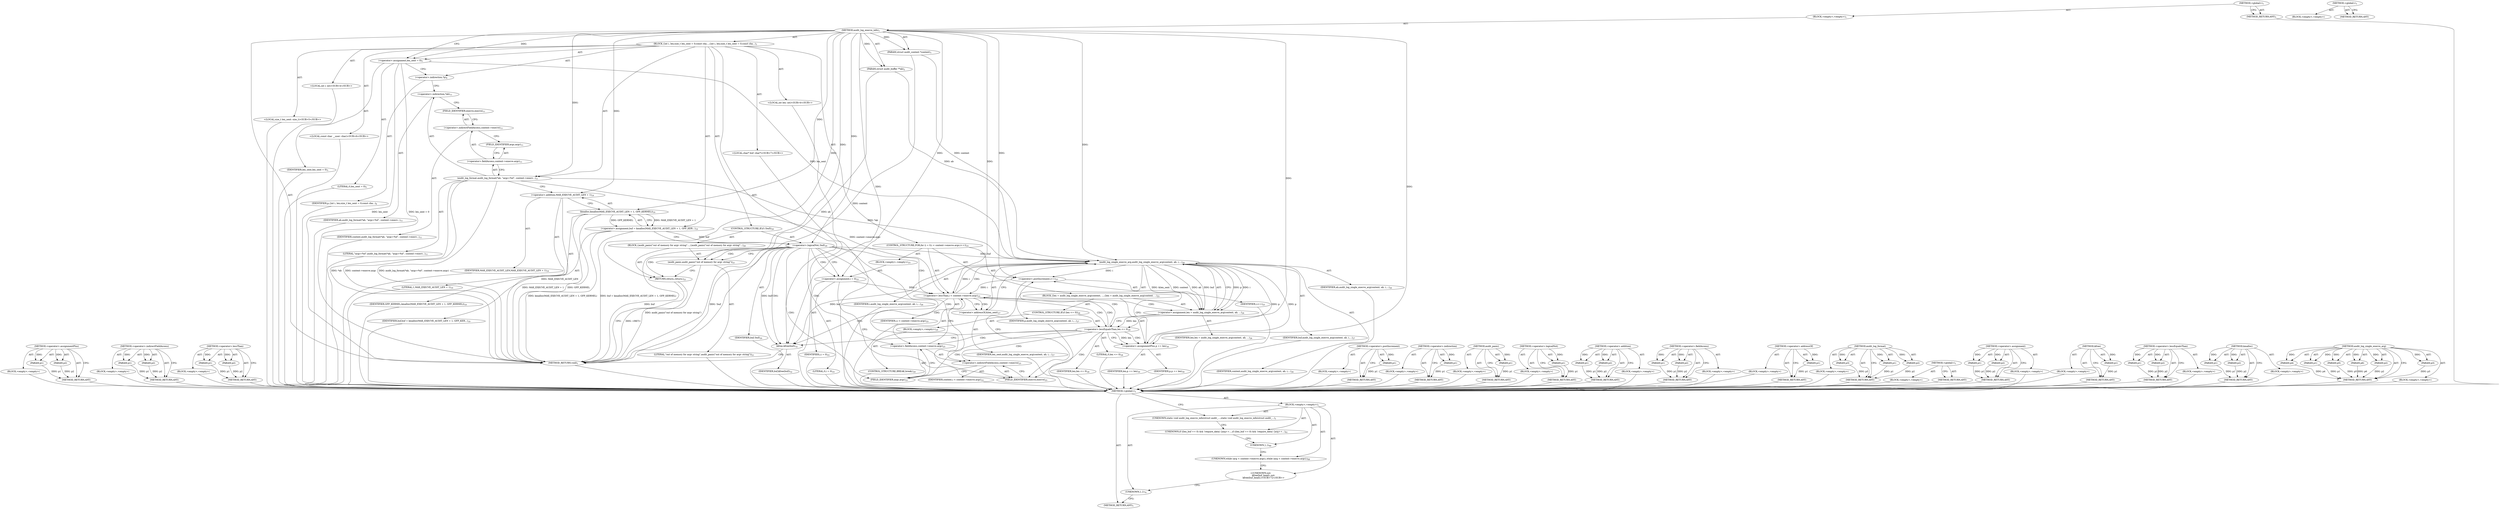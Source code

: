 digraph "&lt;global&gt;" {
vulnerable_182 [label=<(METHOD,&lt;operator&gt;.assignmentPlus)>];
vulnerable_183 [label=<(PARAM,p1)>];
vulnerable_184 [label=<(PARAM,p2)>];
vulnerable_185 [label=<(BLOCK,&lt;empty&gt;,&lt;empty&gt;)>];
vulnerable_186 [label=<(METHOD_RETURN,ANY)>];
vulnerable_132 [label=<(METHOD,&lt;operator&gt;.indirectFieldAccess)>];
vulnerable_133 [label=<(PARAM,p1)>];
vulnerable_134 [label=<(PARAM,p2)>];
vulnerable_135 [label=<(BLOCK,&lt;empty&gt;,&lt;empty&gt;)>];
vulnerable_136 [label=<(METHOD_RETURN,ANY)>];
vulnerable_155 [label=<(METHOD,&lt;operator&gt;.lessThan)>];
vulnerable_156 [label=<(PARAM,p1)>];
vulnerable_157 [label=<(PARAM,p2)>];
vulnerable_158 [label=<(BLOCK,&lt;empty&gt;,&lt;empty&gt;)>];
vulnerable_159 [label=<(METHOD_RETURN,ANY)>];
vulnerable_6 [label=<(METHOD,&lt;global&gt;)<SUB>1</SUB>>];
vulnerable_7 [label=<(BLOCK,&lt;empty&gt;,&lt;empty&gt;)<SUB>1</SUB>>];
vulnerable_8 [label=<(METHOD,audit_log_execve_info)<SUB>1</SUB>>];
vulnerable_9 [label=<(PARAM,struct audit_context *context)<SUB>1</SUB>>];
vulnerable_10 [label=<(PARAM,struct audit_buffer **ab)<SUB>2</SUB>>];
vulnerable_11 [label=<(BLOCK,{
	int i, len;
	size_t len_sent = 0;
	const cha...,{
	int i, len;
	size_t len_sent = 0;
	const cha...)<SUB>3</SUB>>];
vulnerable_12 [label="<(LOCAL,int i: int)<SUB>4</SUB>>"];
vulnerable_13 [label="<(LOCAL,int len: int)<SUB>4</SUB>>"];
vulnerable_14 [label="<(LOCAL,size_t len_sent: size_t)<SUB>5</SUB>>"];
vulnerable_15 [label=<(&lt;operator&gt;.assignment,len_sent = 0)<SUB>5</SUB>>];
vulnerable_16 [label=<(IDENTIFIER,len_sent,len_sent = 0)<SUB>5</SUB>>];
vulnerable_17 [label=<(LITERAL,0,len_sent = 0)<SUB>5</SUB>>];
vulnerable_18 [label="<(LOCAL,const char __user: char)<SUB>6</SUB>>"];
vulnerable_19 [label=<(&lt;operator&gt;.indirection,*p)<SUB>6</SUB>>];
vulnerable_20 [label=<(IDENTIFIER,p,{
	int i, len;
	size_t len_sent = 0;
	const cha...)<SUB>6</SUB>>];
vulnerable_21 [label="<(LOCAL,char* buf: char*)<SUB>7</SUB>>"];
vulnerable_22 [label=<(audit_log_format,audit_log_format(*ab, &quot;argc=%d&quot;, context-&gt;execv...)<SUB>11</SUB>>];
vulnerable_23 [label=<(&lt;operator&gt;.indirection,*ab)<SUB>11</SUB>>];
vulnerable_24 [label=<(IDENTIFIER,ab,audit_log_format(*ab, &quot;argc=%d&quot;, context-&gt;execv...)<SUB>11</SUB>>];
vulnerable_25 [label=<(LITERAL,&quot;argc=%d&quot;,audit_log_format(*ab, &quot;argc=%d&quot;, context-&gt;execv...)<SUB>11</SUB>>];
vulnerable_26 [label=<(&lt;operator&gt;.fieldAccess,context-&gt;execve.argc)<SUB>11</SUB>>];
vulnerable_27 [label=<(&lt;operator&gt;.indirectFieldAccess,context-&gt;execve)<SUB>11</SUB>>];
vulnerable_28 [label=<(IDENTIFIER,context,audit_log_format(*ab, &quot;argc=%d&quot;, context-&gt;execv...)<SUB>11</SUB>>];
vulnerable_29 [label=<(FIELD_IDENTIFIER,execve,execve)<SUB>11</SUB>>];
vulnerable_30 [label=<(FIELD_IDENTIFIER,argc,argc)<SUB>11</SUB>>];
vulnerable_31 [label=<(&lt;operator&gt;.assignment,buf = kmalloc(MAX_EXECVE_AUDIT_LEN + 1, GFP_KER...)<SUB>19</SUB>>];
vulnerable_32 [label=<(IDENTIFIER,buf,buf = kmalloc(MAX_EXECVE_AUDIT_LEN + 1, GFP_KER...)<SUB>19</SUB>>];
vulnerable_33 [label=<(kmalloc,kmalloc(MAX_EXECVE_AUDIT_LEN + 1, GFP_KERNEL))<SUB>19</SUB>>];
vulnerable_34 [label=<(&lt;operator&gt;.addition,MAX_EXECVE_AUDIT_LEN + 1)<SUB>19</SUB>>];
vulnerable_35 [label=<(IDENTIFIER,MAX_EXECVE_AUDIT_LEN,MAX_EXECVE_AUDIT_LEN + 1)<SUB>19</SUB>>];
vulnerable_36 [label=<(LITERAL,1,MAX_EXECVE_AUDIT_LEN + 1)<SUB>19</SUB>>];
vulnerable_37 [label=<(IDENTIFIER,GFP_KERNEL,kmalloc(MAX_EXECVE_AUDIT_LEN + 1, GFP_KERNEL))<SUB>19</SUB>>];
vulnerable_38 [label=<(CONTROL_STRUCTURE,IF,if (!buf))<SUB>20</SUB>>];
vulnerable_39 [label=<(&lt;operator&gt;.logicalNot,!buf)<SUB>20</SUB>>];
vulnerable_40 [label=<(IDENTIFIER,buf,!buf)<SUB>20</SUB>>];
vulnerable_41 [label=<(BLOCK,{
		audit_panic(&quot;out of memory for argv string&quot;...,{
		audit_panic(&quot;out of memory for argv string&quot;...)<SUB>20</SUB>>];
vulnerable_42 [label=<(audit_panic,audit_panic(&quot;out of memory for argv string&quot;))<SUB>21</SUB>>];
vulnerable_43 [label=<(LITERAL,&quot;out of memory for argv string&quot;,audit_panic(&quot;out of memory for argv string&quot;))<SUB>21</SUB>>];
vulnerable_44 [label=<(RETURN,return;,return;)<SUB>22</SUB>>];
vulnerable_45 [label=<(CONTROL_STRUCTURE,FOR,for (i = 0;i &lt; context-&gt;execve.argc;i++))<SUB>25</SUB>>];
vulnerable_46 [label=<(BLOCK,&lt;empty&gt;,&lt;empty&gt;)<SUB>25</SUB>>];
vulnerable_47 [label=<(&lt;operator&gt;.assignment,i = 0)<SUB>25</SUB>>];
vulnerable_48 [label=<(IDENTIFIER,i,i = 0)<SUB>25</SUB>>];
vulnerable_49 [label=<(LITERAL,0,i = 0)<SUB>25</SUB>>];
vulnerable_50 [label=<(&lt;operator&gt;.lessThan,i &lt; context-&gt;execve.argc)<SUB>25</SUB>>];
vulnerable_51 [label=<(IDENTIFIER,i,i &lt; context-&gt;execve.argc)<SUB>25</SUB>>];
vulnerable_52 [label=<(&lt;operator&gt;.fieldAccess,context-&gt;execve.argc)<SUB>25</SUB>>];
vulnerable_53 [label=<(&lt;operator&gt;.indirectFieldAccess,context-&gt;execve)<SUB>25</SUB>>];
vulnerable_54 [label=<(IDENTIFIER,context,i &lt; context-&gt;execve.argc)<SUB>25</SUB>>];
vulnerable_55 [label=<(FIELD_IDENTIFIER,execve,execve)<SUB>25</SUB>>];
vulnerable_56 [label=<(FIELD_IDENTIFIER,argc,argc)<SUB>25</SUB>>];
vulnerable_57 [label=<(&lt;operator&gt;.postIncrement,i++)<SUB>25</SUB>>];
vulnerable_58 [label=<(IDENTIFIER,i,i++)<SUB>25</SUB>>];
vulnerable_59 [label=<(BLOCK,{
		len = audit_log_single_execve_arg(context, ...,{
		len = audit_log_single_execve_arg(context, ...)<SUB>25</SUB>>];
vulnerable_60 [label=<(&lt;operator&gt;.assignment,len = audit_log_single_execve_arg(context, ab, ...)<SUB>26</SUB>>];
vulnerable_61 [label=<(IDENTIFIER,len,len = audit_log_single_execve_arg(context, ab, ...)<SUB>26</SUB>>];
vulnerable_62 [label=<(audit_log_single_execve_arg,audit_log_single_execve_arg(context, ab, i,
			...)<SUB>26</SUB>>];
vulnerable_63 [label=<(IDENTIFIER,context,audit_log_single_execve_arg(context, ab, i,
			...)<SUB>26</SUB>>];
vulnerable_64 [label=<(IDENTIFIER,ab,audit_log_single_execve_arg(context, ab, i,
			...)<SUB>26</SUB>>];
vulnerable_65 [label=<(IDENTIFIER,i,audit_log_single_execve_arg(context, ab, i,
			...)<SUB>26</SUB>>];
vulnerable_66 [label=<(&lt;operator&gt;.addressOf,&amp;len_sent)<SUB>27</SUB>>];
vulnerable_67 [label=<(IDENTIFIER,len_sent,audit_log_single_execve_arg(context, ab, i,
			...)<SUB>27</SUB>>];
vulnerable_68 [label=<(IDENTIFIER,p,audit_log_single_execve_arg(context, ab, i,
			...)<SUB>27</SUB>>];
vulnerable_69 [label=<(IDENTIFIER,buf,audit_log_single_execve_arg(context, ab, i,
			...)<SUB>27</SUB>>];
vulnerable_70 [label=<(CONTROL_STRUCTURE,IF,if (len &lt;= 0))<SUB>28</SUB>>];
vulnerable_71 [label=<(&lt;operator&gt;.lessEqualsThan,len &lt;= 0)<SUB>28</SUB>>];
vulnerable_72 [label=<(IDENTIFIER,len,len &lt;= 0)<SUB>28</SUB>>];
vulnerable_73 [label=<(LITERAL,0,len &lt;= 0)<SUB>28</SUB>>];
vulnerable_74 [label=<(BLOCK,&lt;empty&gt;,&lt;empty&gt;)<SUB>29</SUB>>];
vulnerable_75 [label=<(CONTROL_STRUCTURE,BREAK,break;)<SUB>29</SUB>>];
vulnerable_76 [label=<(&lt;operator&gt;.assignmentPlus,p += len)<SUB>30</SUB>>];
vulnerable_77 [label=<(IDENTIFIER,p,p += len)<SUB>30</SUB>>];
vulnerable_78 [label=<(IDENTIFIER,len,p += len)<SUB>30</SUB>>];
vulnerable_79 [label=<(kfree,kfree(buf))<SUB>32</SUB>>];
vulnerable_80 [label=<(IDENTIFIER,buf,kfree(buf))<SUB>32</SUB>>];
vulnerable_81 [label=<(METHOD_RETURN,void)<SUB>1</SUB>>];
vulnerable_83 [label=<(METHOD_RETURN,ANY)<SUB>1</SUB>>];
vulnerable_160 [label=<(METHOD,&lt;operator&gt;.postIncrement)>];
vulnerable_161 [label=<(PARAM,p1)>];
vulnerable_162 [label=<(BLOCK,&lt;empty&gt;,&lt;empty&gt;)>];
vulnerable_163 [label=<(METHOD_RETURN,ANY)>];
vulnerable_117 [label=<(METHOD,&lt;operator&gt;.indirection)>];
vulnerable_118 [label=<(PARAM,p1)>];
vulnerable_119 [label=<(BLOCK,&lt;empty&gt;,&lt;empty&gt;)>];
vulnerable_120 [label=<(METHOD_RETURN,ANY)>];
vulnerable_151 [label=<(METHOD,audit_panic)>];
vulnerable_152 [label=<(PARAM,p1)>];
vulnerable_153 [label=<(BLOCK,&lt;empty&gt;,&lt;empty&gt;)>];
vulnerable_154 [label=<(METHOD_RETURN,ANY)>];
vulnerable_147 [label=<(METHOD,&lt;operator&gt;.logicalNot)>];
vulnerable_148 [label=<(PARAM,p1)>];
vulnerable_149 [label=<(BLOCK,&lt;empty&gt;,&lt;empty&gt;)>];
vulnerable_150 [label=<(METHOD_RETURN,ANY)>];
vulnerable_142 [label=<(METHOD,&lt;operator&gt;.addition)>];
vulnerable_143 [label=<(PARAM,p1)>];
vulnerable_144 [label=<(PARAM,p2)>];
vulnerable_145 [label=<(BLOCK,&lt;empty&gt;,&lt;empty&gt;)>];
vulnerable_146 [label=<(METHOD_RETURN,ANY)>];
vulnerable_127 [label=<(METHOD,&lt;operator&gt;.fieldAccess)>];
vulnerable_128 [label=<(PARAM,p1)>];
vulnerable_129 [label=<(PARAM,p2)>];
vulnerable_130 [label=<(BLOCK,&lt;empty&gt;,&lt;empty&gt;)>];
vulnerable_131 [label=<(METHOD_RETURN,ANY)>];
vulnerable_173 [label=<(METHOD,&lt;operator&gt;.addressOf)>];
vulnerable_174 [label=<(PARAM,p1)>];
vulnerable_175 [label=<(BLOCK,&lt;empty&gt;,&lt;empty&gt;)>];
vulnerable_176 [label=<(METHOD_RETURN,ANY)>];
vulnerable_121 [label=<(METHOD,audit_log_format)>];
vulnerable_122 [label=<(PARAM,p1)>];
vulnerable_123 [label=<(PARAM,p2)>];
vulnerable_124 [label=<(PARAM,p3)>];
vulnerable_125 [label=<(BLOCK,&lt;empty&gt;,&lt;empty&gt;)>];
vulnerable_126 [label=<(METHOD_RETURN,ANY)>];
vulnerable_112 [label=<(METHOD,&lt;operator&gt;.assignment)>];
vulnerable_113 [label=<(PARAM,p1)>];
vulnerable_114 [label=<(PARAM,p2)>];
vulnerable_115 [label=<(BLOCK,&lt;empty&gt;,&lt;empty&gt;)>];
vulnerable_116 [label=<(METHOD_RETURN,ANY)>];
vulnerable_106 [label=<(METHOD,&lt;global&gt;)<SUB>1</SUB>>];
vulnerable_107 [label=<(BLOCK,&lt;empty&gt;,&lt;empty&gt;)>];
vulnerable_108 [label=<(METHOD_RETURN,ANY)>];
vulnerable_187 [label=<(METHOD,kfree)>];
vulnerable_188 [label=<(PARAM,p1)>];
vulnerable_189 [label=<(BLOCK,&lt;empty&gt;,&lt;empty&gt;)>];
vulnerable_190 [label=<(METHOD_RETURN,ANY)>];
vulnerable_177 [label=<(METHOD,&lt;operator&gt;.lessEqualsThan)>];
vulnerable_178 [label=<(PARAM,p1)>];
vulnerable_179 [label=<(PARAM,p2)>];
vulnerable_180 [label=<(BLOCK,&lt;empty&gt;,&lt;empty&gt;)>];
vulnerable_181 [label=<(METHOD_RETURN,ANY)>];
vulnerable_137 [label=<(METHOD,kmalloc)>];
vulnerable_138 [label=<(PARAM,p1)>];
vulnerable_139 [label=<(PARAM,p2)>];
vulnerable_140 [label=<(BLOCK,&lt;empty&gt;,&lt;empty&gt;)>];
vulnerable_141 [label=<(METHOD_RETURN,ANY)>];
vulnerable_164 [label=<(METHOD,audit_log_single_execve_arg)>];
vulnerable_165 [label=<(PARAM,p1)>];
vulnerable_166 [label=<(PARAM,p2)>];
vulnerable_167 [label=<(PARAM,p3)>];
vulnerable_168 [label=<(PARAM,p4)>];
vulnerable_169 [label=<(PARAM,p5)>];
vulnerable_170 [label=<(PARAM,p6)>];
vulnerable_171 [label=<(BLOCK,&lt;empty&gt;,&lt;empty&gt;)>];
vulnerable_172 [label=<(METHOD_RETURN,ANY)>];
fixed_6 [label=<(METHOD,&lt;global&gt;)<SUB>1</SUB>>];
fixed_7 [label=<(BLOCK,&lt;empty&gt;,&lt;empty&gt;)<SUB>1</SUB>>];
fixed_8 [label=<(UNKNOWN,static void audit_log_execve_info(struct audit_...,static void audit_log_execve_info(struct audit_...)<SUB>1</SUB>>];
fixed_9 [label=<(UNKNOWN,if ((len_buf == 0) &amp;&amp; !require_data) {
			arg++...,if ((len_buf == 0) &amp;&amp; !require_data) {
			arg++...)<SUB>61</SUB>>];
fixed_10 [label=<(UNKNOWN,},})<SUB>68</SUB>>];
fixed_11 [label=<(UNKNOWN,while (arg &lt; context-&gt;execve.argc);,while (arg &lt; context-&gt;execve.argc);)<SUB>68</SUB>>];
fixed_12 [label="<(UNKNOWN,out:
	kfree(buf_head);,out:
	kfree(buf_head);)<SUB>72</SUB>>"];
fixed_13 [label=<(UNKNOWN,},})<SUB>74</SUB>>];
fixed_14 [label=<(METHOD_RETURN,ANY)<SUB>1</SUB>>];
fixed_19 [label=<(METHOD,&lt;global&gt;)<SUB>1</SUB>>];
fixed_20 [label=<(BLOCK,&lt;empty&gt;,&lt;empty&gt;)>];
fixed_21 [label=<(METHOD_RETURN,ANY)>];
vulnerable_182 -> vulnerable_183  [key=0, label="AST: "];
vulnerable_182 -> vulnerable_183  [key=1, label="DDG: "];
vulnerable_182 -> vulnerable_185  [key=0, label="AST: "];
vulnerable_182 -> vulnerable_184  [key=0, label="AST: "];
vulnerable_182 -> vulnerable_184  [key=1, label="DDG: "];
vulnerable_182 -> vulnerable_186  [key=0, label="AST: "];
vulnerable_182 -> vulnerable_186  [key=1, label="CFG: "];
vulnerable_183 -> vulnerable_186  [key=0, label="DDG: p1"];
vulnerable_184 -> vulnerable_186  [key=0, label="DDG: p2"];
vulnerable_185 -> fixed_6  [key=0];
vulnerable_186 -> fixed_6  [key=0];
vulnerable_132 -> vulnerable_133  [key=0, label="AST: "];
vulnerable_132 -> vulnerable_133  [key=1, label="DDG: "];
vulnerable_132 -> vulnerable_135  [key=0, label="AST: "];
vulnerable_132 -> vulnerable_134  [key=0, label="AST: "];
vulnerable_132 -> vulnerable_134  [key=1, label="DDG: "];
vulnerable_132 -> vulnerable_136  [key=0, label="AST: "];
vulnerable_132 -> vulnerable_136  [key=1, label="CFG: "];
vulnerable_133 -> vulnerable_136  [key=0, label="DDG: p1"];
vulnerable_134 -> vulnerable_136  [key=0, label="DDG: p2"];
vulnerable_135 -> fixed_6  [key=0];
vulnerable_136 -> fixed_6  [key=0];
vulnerable_155 -> vulnerable_156  [key=0, label="AST: "];
vulnerable_155 -> vulnerable_156  [key=1, label="DDG: "];
vulnerable_155 -> vulnerable_158  [key=0, label="AST: "];
vulnerable_155 -> vulnerable_157  [key=0, label="AST: "];
vulnerable_155 -> vulnerable_157  [key=1, label="DDG: "];
vulnerable_155 -> vulnerable_159  [key=0, label="AST: "];
vulnerable_155 -> vulnerable_159  [key=1, label="CFG: "];
vulnerable_156 -> vulnerable_159  [key=0, label="DDG: p1"];
vulnerable_157 -> vulnerable_159  [key=0, label="DDG: p2"];
vulnerable_158 -> fixed_6  [key=0];
vulnerable_159 -> fixed_6  [key=0];
vulnerable_6 -> vulnerable_7  [key=0, label="AST: "];
vulnerable_6 -> vulnerable_83  [key=0, label="AST: "];
vulnerable_6 -> vulnerable_83  [key=1, label="CFG: "];
vulnerable_7 -> vulnerable_8  [key=0, label="AST: "];
vulnerable_8 -> vulnerable_9  [key=0, label="AST: "];
vulnerable_8 -> vulnerable_9  [key=1, label="DDG: "];
vulnerable_8 -> vulnerable_10  [key=0, label="AST: "];
vulnerable_8 -> vulnerable_10  [key=1, label="DDG: "];
vulnerable_8 -> vulnerable_11  [key=0, label="AST: "];
vulnerable_8 -> vulnerable_81  [key=0, label="AST: "];
vulnerable_8 -> vulnerable_15  [key=0, label="CFG: "];
vulnerable_8 -> vulnerable_15  [key=1, label="DDG: "];
vulnerable_8 -> vulnerable_22  [key=0, label="DDG: "];
vulnerable_8 -> vulnerable_79  [key=0, label="DDG: "];
vulnerable_8 -> vulnerable_33  [key=0, label="DDG: "];
vulnerable_8 -> vulnerable_39  [key=0, label="DDG: "];
vulnerable_8 -> vulnerable_44  [key=0, label="DDG: "];
vulnerable_8 -> vulnerable_47  [key=0, label="DDG: "];
vulnerable_8 -> vulnerable_50  [key=0, label="DDG: "];
vulnerable_8 -> vulnerable_57  [key=0, label="DDG: "];
vulnerable_8 -> vulnerable_76  [key=0, label="DDG: "];
vulnerable_8 -> vulnerable_34  [key=0, label="DDG: "];
vulnerable_8 -> vulnerable_42  [key=0, label="DDG: "];
vulnerable_8 -> vulnerable_62  [key=0, label="DDG: "];
vulnerable_8 -> vulnerable_71  [key=0, label="DDG: "];
vulnerable_9 -> vulnerable_81  [key=0, label="DDG: context"];
vulnerable_9 -> vulnerable_62  [key=0, label="DDG: context"];
vulnerable_10 -> vulnerable_81  [key=0, label="DDG: ab"];
vulnerable_10 -> vulnerable_62  [key=0, label="DDG: ab"];
vulnerable_11 -> vulnerable_12  [key=0, label="AST: "];
vulnerable_11 -> vulnerable_13  [key=0, label="AST: "];
vulnerable_11 -> vulnerable_14  [key=0, label="AST: "];
vulnerable_11 -> vulnerable_15  [key=0, label="AST: "];
vulnerable_11 -> vulnerable_18  [key=0, label="AST: "];
vulnerable_11 -> vulnerable_19  [key=0, label="AST: "];
vulnerable_11 -> vulnerable_21  [key=0, label="AST: "];
vulnerable_11 -> vulnerable_22  [key=0, label="AST: "];
vulnerable_11 -> vulnerable_31  [key=0, label="AST: "];
vulnerable_11 -> vulnerable_38  [key=0, label="AST: "];
vulnerable_11 -> vulnerable_45  [key=0, label="AST: "];
vulnerable_11 -> vulnerable_79  [key=0, label="AST: "];
vulnerable_12 -> fixed_6  [key=0];
vulnerable_13 -> fixed_6  [key=0];
vulnerable_14 -> fixed_6  [key=0];
vulnerable_15 -> vulnerable_16  [key=0, label="AST: "];
vulnerable_15 -> vulnerable_17  [key=0, label="AST: "];
vulnerable_15 -> vulnerable_19  [key=0, label="CFG: "];
vulnerable_15 -> vulnerable_81  [key=0, label="DDG: len_sent"];
vulnerable_15 -> vulnerable_81  [key=1, label="DDG: len_sent = 0"];
vulnerable_15 -> vulnerable_62  [key=0, label="DDG: len_sent"];
vulnerable_16 -> fixed_6  [key=0];
vulnerable_17 -> fixed_6  [key=0];
vulnerable_18 -> fixed_6  [key=0];
vulnerable_19 -> vulnerable_20  [key=0, label="AST: "];
vulnerable_19 -> vulnerable_23  [key=0, label="CFG: "];
vulnerable_20 -> fixed_6  [key=0];
vulnerable_21 -> fixed_6  [key=0];
vulnerable_22 -> vulnerable_23  [key=0, label="AST: "];
vulnerable_22 -> vulnerable_25  [key=0, label="AST: "];
vulnerable_22 -> vulnerable_26  [key=0, label="AST: "];
vulnerable_22 -> vulnerable_34  [key=0, label="CFG: "];
vulnerable_22 -> vulnerable_81  [key=0, label="DDG: *ab"];
vulnerable_22 -> vulnerable_81  [key=1, label="DDG: context-&gt;execve.argc"];
vulnerable_22 -> vulnerable_81  [key=2, label="DDG: audit_log_format(*ab, &quot;argc=%d&quot;, context-&gt;execve.argc)"];
vulnerable_22 -> vulnerable_50  [key=0, label="DDG: context-&gt;execve.argc"];
vulnerable_22 -> vulnerable_62  [key=0, label="DDG: *ab"];
vulnerable_23 -> vulnerable_24  [key=0, label="AST: "];
vulnerable_23 -> vulnerable_29  [key=0, label="CFG: "];
vulnerable_24 -> fixed_6  [key=0];
vulnerable_25 -> fixed_6  [key=0];
vulnerable_26 -> vulnerable_27  [key=0, label="AST: "];
vulnerable_26 -> vulnerable_30  [key=0, label="AST: "];
vulnerable_26 -> vulnerable_22  [key=0, label="CFG: "];
vulnerable_27 -> vulnerable_28  [key=0, label="AST: "];
vulnerable_27 -> vulnerable_29  [key=0, label="AST: "];
vulnerable_27 -> vulnerable_30  [key=0, label="CFG: "];
vulnerable_28 -> fixed_6  [key=0];
vulnerable_29 -> vulnerable_27  [key=0, label="CFG: "];
vulnerable_30 -> vulnerable_26  [key=0, label="CFG: "];
vulnerable_31 -> vulnerable_32  [key=0, label="AST: "];
vulnerable_31 -> vulnerable_33  [key=0, label="AST: "];
vulnerable_31 -> vulnerable_39  [key=0, label="CFG: "];
vulnerable_31 -> vulnerable_39  [key=1, label="DDG: buf"];
vulnerable_31 -> vulnerable_81  [key=0, label="DDG: kmalloc(MAX_EXECVE_AUDIT_LEN + 1, GFP_KERNEL)"];
vulnerable_31 -> vulnerable_81  [key=1, label="DDG: buf = kmalloc(MAX_EXECVE_AUDIT_LEN + 1, GFP_KERNEL)"];
vulnerable_32 -> fixed_6  [key=0];
vulnerable_33 -> vulnerable_34  [key=0, label="AST: "];
vulnerable_33 -> vulnerable_37  [key=0, label="AST: "];
vulnerable_33 -> vulnerable_31  [key=0, label="CFG: "];
vulnerable_33 -> vulnerable_31  [key=1, label="DDG: MAX_EXECVE_AUDIT_LEN + 1"];
vulnerable_33 -> vulnerable_31  [key=2, label="DDG: GFP_KERNEL"];
vulnerable_33 -> vulnerable_81  [key=0, label="DDG: MAX_EXECVE_AUDIT_LEN + 1"];
vulnerable_33 -> vulnerable_81  [key=1, label="DDG: GFP_KERNEL"];
vulnerable_34 -> vulnerable_35  [key=0, label="AST: "];
vulnerable_34 -> vulnerable_36  [key=0, label="AST: "];
vulnerable_34 -> vulnerable_33  [key=0, label="CFG: "];
vulnerable_34 -> vulnerable_81  [key=0, label="DDG: MAX_EXECVE_AUDIT_LEN"];
vulnerable_35 -> fixed_6  [key=0];
vulnerable_36 -> fixed_6  [key=0];
vulnerable_37 -> fixed_6  [key=0];
vulnerable_38 -> vulnerable_39  [key=0, label="AST: "];
vulnerable_38 -> vulnerable_41  [key=0, label="AST: "];
vulnerable_39 -> vulnerable_40  [key=0, label="AST: "];
vulnerable_39 -> vulnerable_42  [key=0, label="CFG: "];
vulnerable_39 -> vulnerable_42  [key=1, label="CDG: "];
vulnerable_39 -> vulnerable_47  [key=0, label="CFG: "];
vulnerable_39 -> vulnerable_47  [key=1, label="CDG: "];
vulnerable_39 -> vulnerable_81  [key=0, label="DDG: buf"];
vulnerable_39 -> vulnerable_81  [key=1, label="DDG: !buf"];
vulnerable_39 -> vulnerable_79  [key=0, label="DDG: buf"];
vulnerable_39 -> vulnerable_79  [key=1, label="CDG: "];
vulnerable_39 -> vulnerable_62  [key=0, label="DDG: buf"];
vulnerable_39 -> vulnerable_52  [key=0, label="CDG: "];
vulnerable_39 -> vulnerable_53  [key=0, label="CDG: "];
vulnerable_39 -> vulnerable_56  [key=0, label="CDG: "];
vulnerable_39 -> vulnerable_50  [key=0, label="CDG: "];
vulnerable_39 -> vulnerable_44  [key=0, label="CDG: "];
vulnerable_39 -> vulnerable_55  [key=0, label="CDG: "];
vulnerable_40 -> fixed_6  [key=0];
vulnerable_41 -> vulnerable_42  [key=0, label="AST: "];
vulnerable_41 -> vulnerable_44  [key=0, label="AST: "];
vulnerable_42 -> vulnerable_43  [key=0, label="AST: "];
vulnerable_42 -> vulnerable_44  [key=0, label="CFG: "];
vulnerable_42 -> vulnerable_81  [key=0, label="DDG: audit_panic(&quot;out of memory for argv string&quot;)"];
vulnerable_43 -> fixed_6  [key=0];
vulnerable_44 -> vulnerable_81  [key=0, label="CFG: "];
vulnerable_44 -> vulnerable_81  [key=1, label="DDG: &lt;RET&gt;"];
vulnerable_45 -> vulnerable_46  [key=0, label="AST: "];
vulnerable_45 -> vulnerable_50  [key=0, label="AST: "];
vulnerable_45 -> vulnerable_57  [key=0, label="AST: "];
vulnerable_45 -> vulnerable_59  [key=0, label="AST: "];
vulnerable_46 -> vulnerable_47  [key=0, label="AST: "];
vulnerable_47 -> vulnerable_48  [key=0, label="AST: "];
vulnerable_47 -> vulnerable_49  [key=0, label="AST: "];
vulnerable_47 -> vulnerable_55  [key=0, label="CFG: "];
vulnerable_47 -> vulnerable_50  [key=0, label="DDG: i"];
vulnerable_48 -> fixed_6  [key=0];
vulnerable_49 -> fixed_6  [key=0];
vulnerable_50 -> vulnerable_51  [key=0, label="AST: "];
vulnerable_50 -> vulnerable_52  [key=0, label="AST: "];
vulnerable_50 -> vulnerable_66  [key=0, label="CFG: "];
vulnerable_50 -> vulnerable_66  [key=1, label="CDG: "];
vulnerable_50 -> vulnerable_79  [key=0, label="CFG: "];
vulnerable_50 -> vulnerable_62  [key=0, label="DDG: i"];
vulnerable_50 -> vulnerable_62  [key=1, label="CDG: "];
vulnerable_50 -> vulnerable_60  [key=0, label="CDG: "];
vulnerable_50 -> vulnerable_71  [key=0, label="CDG: "];
vulnerable_51 -> fixed_6  [key=0];
vulnerable_52 -> vulnerable_53  [key=0, label="AST: "];
vulnerable_52 -> vulnerable_56  [key=0, label="AST: "];
vulnerable_52 -> vulnerable_50  [key=0, label="CFG: "];
vulnerable_53 -> vulnerable_54  [key=0, label="AST: "];
vulnerable_53 -> vulnerable_55  [key=0, label="AST: "];
vulnerable_53 -> vulnerable_56  [key=0, label="CFG: "];
vulnerable_54 -> fixed_6  [key=0];
vulnerable_55 -> vulnerable_53  [key=0, label="CFG: "];
vulnerable_56 -> vulnerable_52  [key=0, label="CFG: "];
vulnerable_57 -> vulnerable_58  [key=0, label="AST: "];
vulnerable_57 -> vulnerable_55  [key=0, label="CFG: "];
vulnerable_57 -> vulnerable_50  [key=0, label="DDG: i"];
vulnerable_58 -> fixed_6  [key=0];
vulnerable_59 -> vulnerable_60  [key=0, label="AST: "];
vulnerable_59 -> vulnerable_70  [key=0, label="AST: "];
vulnerable_59 -> vulnerable_76  [key=0, label="AST: "];
vulnerable_60 -> vulnerable_61  [key=0, label="AST: "];
vulnerable_60 -> vulnerable_62  [key=0, label="AST: "];
vulnerable_60 -> vulnerable_71  [key=0, label="CFG: "];
vulnerable_60 -> vulnerable_71  [key=1, label="DDG: len"];
vulnerable_61 -> fixed_6  [key=0];
vulnerable_62 -> vulnerable_63  [key=0, label="AST: "];
vulnerable_62 -> vulnerable_64  [key=0, label="AST: "];
vulnerable_62 -> vulnerable_65  [key=0, label="AST: "];
vulnerable_62 -> vulnerable_66  [key=0, label="AST: "];
vulnerable_62 -> vulnerable_68  [key=0, label="AST: "];
vulnerable_62 -> vulnerable_69  [key=0, label="AST: "];
vulnerable_62 -> vulnerable_60  [key=0, label="CFG: "];
vulnerable_62 -> vulnerable_60  [key=1, label="DDG: p"];
vulnerable_62 -> vulnerable_60  [key=2, label="DDG: i"];
vulnerable_62 -> vulnerable_60  [key=3, label="DDG: &amp;len_sent"];
vulnerable_62 -> vulnerable_60  [key=4, label="DDG: context"];
vulnerable_62 -> vulnerable_60  [key=5, label="DDG: ab"];
vulnerable_62 -> vulnerable_60  [key=6, label="DDG: buf"];
vulnerable_62 -> vulnerable_79  [key=0, label="DDG: buf"];
vulnerable_62 -> vulnerable_57  [key=0, label="DDG: i"];
vulnerable_62 -> vulnerable_76  [key=0, label="DDG: p"];
vulnerable_63 -> fixed_6  [key=0];
vulnerable_64 -> fixed_6  [key=0];
vulnerable_65 -> fixed_6  [key=0];
vulnerable_66 -> vulnerable_67  [key=0, label="AST: "];
vulnerable_66 -> vulnerable_62  [key=0, label="CFG: "];
vulnerable_67 -> fixed_6  [key=0];
vulnerable_68 -> fixed_6  [key=0];
vulnerable_69 -> fixed_6  [key=0];
vulnerable_70 -> vulnerable_71  [key=0, label="AST: "];
vulnerable_70 -> vulnerable_74  [key=0, label="AST: "];
vulnerable_71 -> vulnerable_72  [key=0, label="AST: "];
vulnerable_71 -> vulnerable_73  [key=0, label="AST: "];
vulnerable_71 -> vulnerable_79  [key=0, label="CFG: "];
vulnerable_71 -> vulnerable_76  [key=0, label="CFG: "];
vulnerable_71 -> vulnerable_76  [key=1, label="DDG: len"];
vulnerable_71 -> vulnerable_76  [key=2, label="CDG: "];
vulnerable_71 -> vulnerable_57  [key=0, label="CDG: "];
vulnerable_71 -> vulnerable_52  [key=0, label="CDG: "];
vulnerable_71 -> vulnerable_53  [key=0, label="CDG: "];
vulnerable_71 -> vulnerable_56  [key=0, label="CDG: "];
vulnerable_71 -> vulnerable_50  [key=0, label="CDG: "];
vulnerable_71 -> vulnerable_55  [key=0, label="CDG: "];
vulnerable_72 -> fixed_6  [key=0];
vulnerable_73 -> fixed_6  [key=0];
vulnerable_74 -> vulnerable_75  [key=0, label="AST: "];
vulnerable_75 -> fixed_6  [key=0];
vulnerable_76 -> vulnerable_77  [key=0, label="AST: "];
vulnerable_76 -> vulnerable_78  [key=0, label="AST: "];
vulnerable_76 -> vulnerable_57  [key=0, label="CFG: "];
vulnerable_76 -> vulnerable_62  [key=0, label="DDG: p"];
vulnerable_77 -> fixed_6  [key=0];
vulnerable_78 -> fixed_6  [key=0];
vulnerable_79 -> vulnerable_80  [key=0, label="AST: "];
vulnerable_79 -> vulnerable_81  [key=0, label="CFG: "];
vulnerable_80 -> fixed_6  [key=0];
vulnerable_81 -> fixed_6  [key=0];
vulnerable_83 -> fixed_6  [key=0];
vulnerable_160 -> vulnerable_161  [key=0, label="AST: "];
vulnerable_160 -> vulnerable_161  [key=1, label="DDG: "];
vulnerable_160 -> vulnerable_162  [key=0, label="AST: "];
vulnerable_160 -> vulnerable_163  [key=0, label="AST: "];
vulnerable_160 -> vulnerable_163  [key=1, label="CFG: "];
vulnerable_161 -> vulnerable_163  [key=0, label="DDG: p1"];
vulnerable_162 -> fixed_6  [key=0];
vulnerable_163 -> fixed_6  [key=0];
vulnerable_117 -> vulnerable_118  [key=0, label="AST: "];
vulnerable_117 -> vulnerable_118  [key=1, label="DDG: "];
vulnerable_117 -> vulnerable_119  [key=0, label="AST: "];
vulnerable_117 -> vulnerable_120  [key=0, label="AST: "];
vulnerable_117 -> vulnerable_120  [key=1, label="CFG: "];
vulnerable_118 -> vulnerable_120  [key=0, label="DDG: p1"];
vulnerable_119 -> fixed_6  [key=0];
vulnerable_120 -> fixed_6  [key=0];
vulnerable_151 -> vulnerable_152  [key=0, label="AST: "];
vulnerable_151 -> vulnerable_152  [key=1, label="DDG: "];
vulnerable_151 -> vulnerable_153  [key=0, label="AST: "];
vulnerable_151 -> vulnerable_154  [key=0, label="AST: "];
vulnerable_151 -> vulnerable_154  [key=1, label="CFG: "];
vulnerable_152 -> vulnerable_154  [key=0, label="DDG: p1"];
vulnerable_153 -> fixed_6  [key=0];
vulnerable_154 -> fixed_6  [key=0];
vulnerable_147 -> vulnerable_148  [key=0, label="AST: "];
vulnerable_147 -> vulnerable_148  [key=1, label="DDG: "];
vulnerable_147 -> vulnerable_149  [key=0, label="AST: "];
vulnerable_147 -> vulnerable_150  [key=0, label="AST: "];
vulnerable_147 -> vulnerable_150  [key=1, label="CFG: "];
vulnerable_148 -> vulnerable_150  [key=0, label="DDG: p1"];
vulnerable_149 -> fixed_6  [key=0];
vulnerable_150 -> fixed_6  [key=0];
vulnerable_142 -> vulnerable_143  [key=0, label="AST: "];
vulnerable_142 -> vulnerable_143  [key=1, label="DDG: "];
vulnerable_142 -> vulnerable_145  [key=0, label="AST: "];
vulnerable_142 -> vulnerable_144  [key=0, label="AST: "];
vulnerable_142 -> vulnerable_144  [key=1, label="DDG: "];
vulnerable_142 -> vulnerable_146  [key=0, label="AST: "];
vulnerable_142 -> vulnerable_146  [key=1, label="CFG: "];
vulnerable_143 -> vulnerable_146  [key=0, label="DDG: p1"];
vulnerable_144 -> vulnerable_146  [key=0, label="DDG: p2"];
vulnerable_145 -> fixed_6  [key=0];
vulnerable_146 -> fixed_6  [key=0];
vulnerable_127 -> vulnerable_128  [key=0, label="AST: "];
vulnerable_127 -> vulnerable_128  [key=1, label="DDG: "];
vulnerable_127 -> vulnerable_130  [key=0, label="AST: "];
vulnerable_127 -> vulnerable_129  [key=0, label="AST: "];
vulnerable_127 -> vulnerable_129  [key=1, label="DDG: "];
vulnerable_127 -> vulnerable_131  [key=0, label="AST: "];
vulnerable_127 -> vulnerable_131  [key=1, label="CFG: "];
vulnerable_128 -> vulnerable_131  [key=0, label="DDG: p1"];
vulnerable_129 -> vulnerable_131  [key=0, label="DDG: p2"];
vulnerable_130 -> fixed_6  [key=0];
vulnerable_131 -> fixed_6  [key=0];
vulnerable_173 -> vulnerable_174  [key=0, label="AST: "];
vulnerable_173 -> vulnerable_174  [key=1, label="DDG: "];
vulnerable_173 -> vulnerable_175  [key=0, label="AST: "];
vulnerable_173 -> vulnerable_176  [key=0, label="AST: "];
vulnerable_173 -> vulnerable_176  [key=1, label="CFG: "];
vulnerable_174 -> vulnerable_176  [key=0, label="DDG: p1"];
vulnerable_175 -> fixed_6  [key=0];
vulnerable_176 -> fixed_6  [key=0];
vulnerable_121 -> vulnerable_122  [key=0, label="AST: "];
vulnerable_121 -> vulnerable_122  [key=1, label="DDG: "];
vulnerable_121 -> vulnerable_125  [key=0, label="AST: "];
vulnerable_121 -> vulnerable_123  [key=0, label="AST: "];
vulnerable_121 -> vulnerable_123  [key=1, label="DDG: "];
vulnerable_121 -> vulnerable_126  [key=0, label="AST: "];
vulnerable_121 -> vulnerable_126  [key=1, label="CFG: "];
vulnerable_121 -> vulnerable_124  [key=0, label="AST: "];
vulnerable_121 -> vulnerable_124  [key=1, label="DDG: "];
vulnerable_122 -> vulnerable_126  [key=0, label="DDG: p1"];
vulnerable_123 -> vulnerable_126  [key=0, label="DDG: p2"];
vulnerable_124 -> vulnerable_126  [key=0, label="DDG: p3"];
vulnerable_125 -> fixed_6  [key=0];
vulnerable_126 -> fixed_6  [key=0];
vulnerable_112 -> vulnerable_113  [key=0, label="AST: "];
vulnerable_112 -> vulnerable_113  [key=1, label="DDG: "];
vulnerable_112 -> vulnerable_115  [key=0, label="AST: "];
vulnerable_112 -> vulnerable_114  [key=0, label="AST: "];
vulnerable_112 -> vulnerable_114  [key=1, label="DDG: "];
vulnerable_112 -> vulnerable_116  [key=0, label="AST: "];
vulnerable_112 -> vulnerable_116  [key=1, label="CFG: "];
vulnerable_113 -> vulnerable_116  [key=0, label="DDG: p1"];
vulnerable_114 -> vulnerable_116  [key=0, label="DDG: p2"];
vulnerable_115 -> fixed_6  [key=0];
vulnerable_116 -> fixed_6  [key=0];
vulnerable_106 -> vulnerable_107  [key=0, label="AST: "];
vulnerable_106 -> vulnerable_108  [key=0, label="AST: "];
vulnerable_106 -> vulnerable_108  [key=1, label="CFG: "];
vulnerable_107 -> fixed_6  [key=0];
vulnerable_108 -> fixed_6  [key=0];
vulnerable_187 -> vulnerable_188  [key=0, label="AST: "];
vulnerable_187 -> vulnerable_188  [key=1, label="DDG: "];
vulnerable_187 -> vulnerable_189  [key=0, label="AST: "];
vulnerable_187 -> vulnerable_190  [key=0, label="AST: "];
vulnerable_187 -> vulnerable_190  [key=1, label="CFG: "];
vulnerable_188 -> vulnerable_190  [key=0, label="DDG: p1"];
vulnerable_189 -> fixed_6  [key=0];
vulnerable_190 -> fixed_6  [key=0];
vulnerable_177 -> vulnerable_178  [key=0, label="AST: "];
vulnerable_177 -> vulnerable_178  [key=1, label="DDG: "];
vulnerable_177 -> vulnerable_180  [key=0, label="AST: "];
vulnerable_177 -> vulnerable_179  [key=0, label="AST: "];
vulnerable_177 -> vulnerable_179  [key=1, label="DDG: "];
vulnerable_177 -> vulnerable_181  [key=0, label="AST: "];
vulnerable_177 -> vulnerable_181  [key=1, label="CFG: "];
vulnerable_178 -> vulnerable_181  [key=0, label="DDG: p1"];
vulnerable_179 -> vulnerable_181  [key=0, label="DDG: p2"];
vulnerable_180 -> fixed_6  [key=0];
vulnerable_181 -> fixed_6  [key=0];
vulnerable_137 -> vulnerable_138  [key=0, label="AST: "];
vulnerable_137 -> vulnerable_138  [key=1, label="DDG: "];
vulnerable_137 -> vulnerable_140  [key=0, label="AST: "];
vulnerable_137 -> vulnerable_139  [key=0, label="AST: "];
vulnerable_137 -> vulnerable_139  [key=1, label="DDG: "];
vulnerable_137 -> vulnerable_141  [key=0, label="AST: "];
vulnerable_137 -> vulnerable_141  [key=1, label="CFG: "];
vulnerable_138 -> vulnerable_141  [key=0, label="DDG: p1"];
vulnerable_139 -> vulnerable_141  [key=0, label="DDG: p2"];
vulnerable_140 -> fixed_6  [key=0];
vulnerable_141 -> fixed_6  [key=0];
vulnerable_164 -> vulnerable_165  [key=0, label="AST: "];
vulnerable_164 -> vulnerable_165  [key=1, label="DDG: "];
vulnerable_164 -> vulnerable_171  [key=0, label="AST: "];
vulnerable_164 -> vulnerable_166  [key=0, label="AST: "];
vulnerable_164 -> vulnerable_166  [key=1, label="DDG: "];
vulnerable_164 -> vulnerable_172  [key=0, label="AST: "];
vulnerable_164 -> vulnerable_172  [key=1, label="CFG: "];
vulnerable_164 -> vulnerable_167  [key=0, label="AST: "];
vulnerable_164 -> vulnerable_167  [key=1, label="DDG: "];
vulnerable_164 -> vulnerable_168  [key=0, label="AST: "];
vulnerable_164 -> vulnerable_168  [key=1, label="DDG: "];
vulnerable_164 -> vulnerable_169  [key=0, label="AST: "];
vulnerable_164 -> vulnerable_169  [key=1, label="DDG: "];
vulnerable_164 -> vulnerable_170  [key=0, label="AST: "];
vulnerable_164 -> vulnerable_170  [key=1, label="DDG: "];
vulnerable_165 -> vulnerable_172  [key=0, label="DDG: p1"];
vulnerable_166 -> vulnerable_172  [key=0, label="DDG: p2"];
vulnerable_167 -> vulnerable_172  [key=0, label="DDG: p3"];
vulnerable_168 -> vulnerable_172  [key=0, label="DDG: p4"];
vulnerable_169 -> vulnerable_172  [key=0, label="DDG: p5"];
vulnerable_170 -> vulnerable_172  [key=0, label="DDG: p6"];
vulnerable_171 -> fixed_6  [key=0];
vulnerable_172 -> fixed_6  [key=0];
fixed_6 -> fixed_7  [key=0, label="AST: "];
fixed_6 -> fixed_14  [key=0, label="AST: "];
fixed_6 -> fixed_8  [key=0, label="CFG: "];
fixed_7 -> fixed_8  [key=0, label="AST: "];
fixed_7 -> fixed_9  [key=0, label="AST: "];
fixed_7 -> fixed_10  [key=0, label="AST: "];
fixed_7 -> fixed_11  [key=0, label="AST: "];
fixed_7 -> fixed_12  [key=0, label="AST: "];
fixed_7 -> fixed_13  [key=0, label="AST: "];
fixed_8 -> fixed_9  [key=0, label="CFG: "];
fixed_9 -> fixed_10  [key=0, label="CFG: "];
fixed_10 -> fixed_11  [key=0, label="CFG: "];
fixed_11 -> fixed_12  [key=0, label="CFG: "];
fixed_12 -> fixed_13  [key=0, label="CFG: "];
fixed_13 -> fixed_14  [key=0, label="CFG: "];
fixed_19 -> fixed_20  [key=0, label="AST: "];
fixed_19 -> fixed_21  [key=0, label="AST: "];
fixed_19 -> fixed_21  [key=1, label="CFG: "];
}
